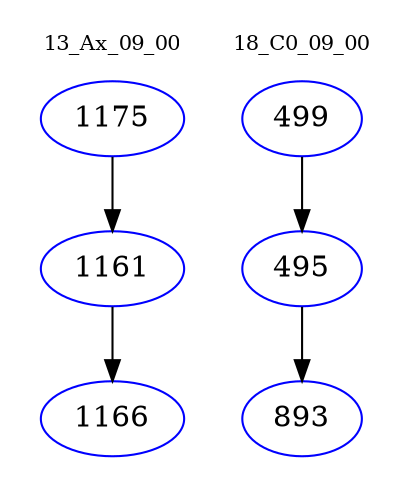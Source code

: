 digraph{
subgraph cluster_0 {
color = white
label = "13_Ax_09_00";
fontsize=10;
T0_1175 [label="1175", color="blue"]
T0_1175 -> T0_1161 [color="black"]
T0_1161 [label="1161", color="blue"]
T0_1161 -> T0_1166 [color="black"]
T0_1166 [label="1166", color="blue"]
}
subgraph cluster_1 {
color = white
label = "18_C0_09_00";
fontsize=10;
T1_499 [label="499", color="blue"]
T1_499 -> T1_495 [color="black"]
T1_495 [label="495", color="blue"]
T1_495 -> T1_893 [color="black"]
T1_893 [label="893", color="blue"]
}
}
